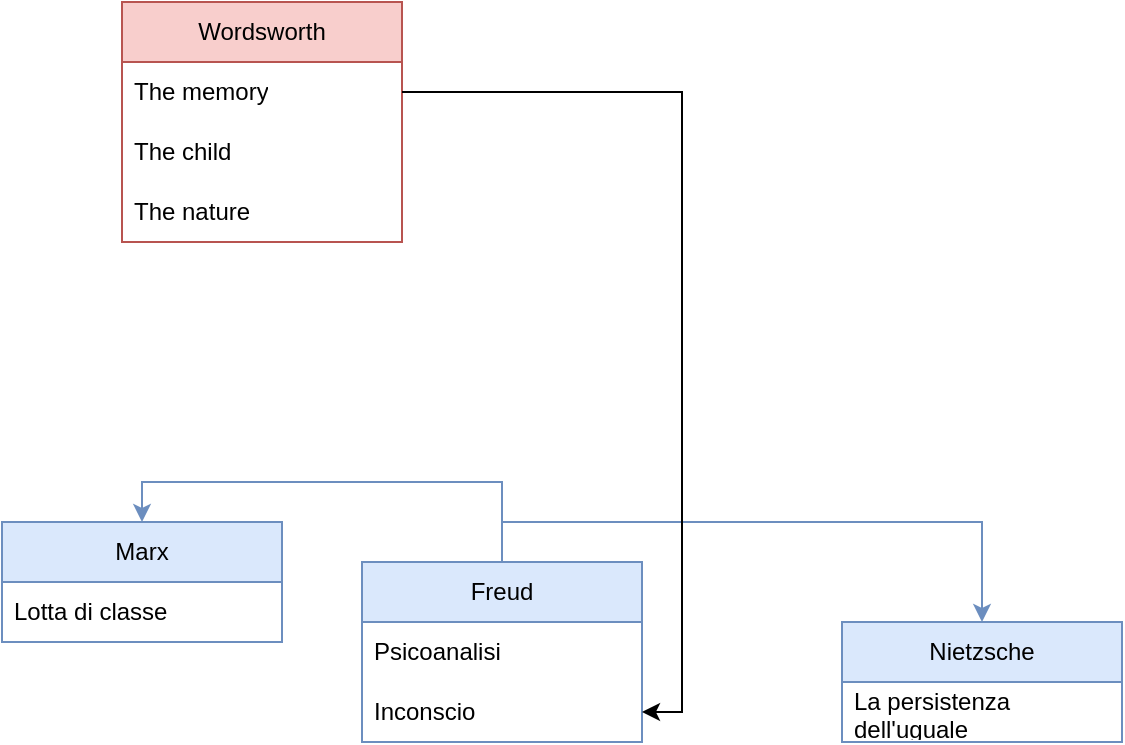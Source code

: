 <mxfile version="24.4.8" type="github">
  <diagram name="Pagina-1" id="5HzrOhLjGNv4g-PpX9X0">
    <mxGraphModel dx="748" dy="545" grid="1" gridSize="10" guides="1" tooltips="1" connect="1" arrows="1" fold="1" page="1" pageScale="1" pageWidth="827" pageHeight="1169" math="0" shadow="0">
      <root>
        <mxCell id="0" />
        <mxCell id="1" parent="0" />
        <mxCell id="OU2_6eiOhmHtuCGg0TQp-54" value="Wordsworth" style="swimlane;fontStyle=0;childLayout=stackLayout;horizontal=1;startSize=30;horizontalStack=0;resizeParent=1;resizeParentMax=0;resizeLast=0;collapsible=1;marginBottom=0;whiteSpace=wrap;html=1;fillColor=#f8cecc;strokeColor=#b85450;" vertex="1" parent="1">
          <mxGeometry x="190" y="250" width="140" height="120" as="geometry" />
        </mxCell>
        <mxCell id="OU2_6eiOhmHtuCGg0TQp-55" value="The memory" style="text;strokeColor=none;fillColor=none;align=left;verticalAlign=middle;spacingLeft=4;spacingRight=4;overflow=hidden;points=[[0,0.5],[1,0.5]];portConstraint=eastwest;rotatable=0;whiteSpace=wrap;html=1;" vertex="1" parent="OU2_6eiOhmHtuCGg0TQp-54">
          <mxGeometry y="30" width="140" height="30" as="geometry" />
        </mxCell>
        <mxCell id="OU2_6eiOhmHtuCGg0TQp-56" value="The child" style="text;strokeColor=none;fillColor=none;align=left;verticalAlign=middle;spacingLeft=4;spacingRight=4;overflow=hidden;points=[[0,0.5],[1,0.5]];portConstraint=eastwest;rotatable=0;whiteSpace=wrap;html=1;" vertex="1" parent="OU2_6eiOhmHtuCGg0TQp-54">
          <mxGeometry y="60" width="140" height="30" as="geometry" />
        </mxCell>
        <mxCell id="OU2_6eiOhmHtuCGg0TQp-57" value="The nature" style="text;strokeColor=none;fillColor=none;align=left;verticalAlign=middle;spacingLeft=4;spacingRight=4;overflow=hidden;points=[[0,0.5],[1,0.5]];portConstraint=eastwest;rotatable=0;whiteSpace=wrap;html=1;" vertex="1" parent="OU2_6eiOhmHtuCGg0TQp-54">
          <mxGeometry y="90" width="140" height="30" as="geometry" />
        </mxCell>
        <mxCell id="OU2_6eiOhmHtuCGg0TQp-67" style="edgeStyle=orthogonalEdgeStyle;rounded=0;orthogonalLoop=1;jettySize=auto;html=1;exitX=0.5;exitY=0;exitDx=0;exitDy=0;entryX=0.5;entryY=0;entryDx=0;entryDy=0;fillColor=#dae8fc;strokeColor=#6c8ebf;" edge="1" parent="1" source="OU2_6eiOhmHtuCGg0TQp-58" target="OU2_6eiOhmHtuCGg0TQp-63">
          <mxGeometry relative="1" as="geometry" />
        </mxCell>
        <mxCell id="OU2_6eiOhmHtuCGg0TQp-70" style="edgeStyle=orthogonalEdgeStyle;rounded=0;orthogonalLoop=1;jettySize=auto;html=1;exitX=0.5;exitY=0;exitDx=0;exitDy=0;entryX=0.5;entryY=0;entryDx=0;entryDy=0;fillColor=#dae8fc;strokeColor=#6c8ebf;" edge="1" parent="1" source="OU2_6eiOhmHtuCGg0TQp-58" target="OU2_6eiOhmHtuCGg0TQp-71">
          <mxGeometry relative="1" as="geometry">
            <mxPoint x="660" y="550" as="targetPoint" />
          </mxGeometry>
        </mxCell>
        <mxCell id="OU2_6eiOhmHtuCGg0TQp-58" value="Freud" style="swimlane;fontStyle=0;childLayout=stackLayout;horizontal=1;startSize=30;horizontalStack=0;resizeParent=1;resizeParentMax=0;resizeLast=0;collapsible=1;marginBottom=0;whiteSpace=wrap;html=1;fillColor=#dae8fc;strokeColor=#6c8ebf;" vertex="1" parent="1">
          <mxGeometry x="310" y="530" width="140" height="90" as="geometry" />
        </mxCell>
        <mxCell id="OU2_6eiOhmHtuCGg0TQp-59" value="Psicoanalisi" style="text;strokeColor=none;fillColor=none;align=left;verticalAlign=middle;spacingLeft=4;spacingRight=4;overflow=hidden;points=[[0,0.5],[1,0.5]];portConstraint=eastwest;rotatable=0;whiteSpace=wrap;html=1;" vertex="1" parent="OU2_6eiOhmHtuCGg0TQp-58">
          <mxGeometry y="30" width="140" height="30" as="geometry" />
        </mxCell>
        <mxCell id="OU2_6eiOhmHtuCGg0TQp-60" value="Inconscio" style="text;strokeColor=none;fillColor=none;align=left;verticalAlign=middle;spacingLeft=4;spacingRight=4;overflow=hidden;points=[[0,0.5],[1,0.5]];portConstraint=eastwest;rotatable=0;whiteSpace=wrap;html=1;" vertex="1" parent="OU2_6eiOhmHtuCGg0TQp-58">
          <mxGeometry y="60" width="140" height="30" as="geometry" />
        </mxCell>
        <mxCell id="OU2_6eiOhmHtuCGg0TQp-63" value="Marx" style="swimlane;fontStyle=0;childLayout=stackLayout;horizontal=1;startSize=30;horizontalStack=0;resizeParent=1;resizeParentMax=0;resizeLast=0;collapsible=1;marginBottom=0;whiteSpace=wrap;html=1;fillColor=#dae8fc;strokeColor=#6c8ebf;" vertex="1" parent="1">
          <mxGeometry x="130" y="510" width="140" height="60" as="geometry" />
        </mxCell>
        <mxCell id="OU2_6eiOhmHtuCGg0TQp-64" value="Lotta di classe" style="text;strokeColor=none;fillColor=none;align=left;verticalAlign=middle;spacingLeft=4;spacingRight=4;overflow=hidden;points=[[0,0.5],[1,0.5]];portConstraint=eastwest;rotatable=0;whiteSpace=wrap;html=1;" vertex="1" parent="OU2_6eiOhmHtuCGg0TQp-63">
          <mxGeometry y="30" width="140" height="30" as="geometry" />
        </mxCell>
        <mxCell id="OU2_6eiOhmHtuCGg0TQp-68" style="edgeStyle=orthogonalEdgeStyle;rounded=0;orthogonalLoop=1;jettySize=auto;html=1;exitX=1;exitY=0.5;exitDx=0;exitDy=0;entryX=1;entryY=0.5;entryDx=0;entryDy=0;" edge="1" parent="1" source="OU2_6eiOhmHtuCGg0TQp-55" target="OU2_6eiOhmHtuCGg0TQp-60">
          <mxGeometry relative="1" as="geometry" />
        </mxCell>
        <mxCell id="OU2_6eiOhmHtuCGg0TQp-71" value="Nietzsche" style="swimlane;fontStyle=0;childLayout=stackLayout;horizontal=1;startSize=30;horizontalStack=0;resizeParent=1;resizeParentMax=0;resizeLast=0;collapsible=1;marginBottom=0;whiteSpace=wrap;html=1;fillColor=#dae8fc;strokeColor=#6c8ebf;" vertex="1" parent="1">
          <mxGeometry x="550" y="560" width="140" height="60" as="geometry" />
        </mxCell>
        <mxCell id="OU2_6eiOhmHtuCGg0TQp-72" value="La persistenza dell&#39;uguale" style="text;strokeColor=none;fillColor=none;align=left;verticalAlign=middle;spacingLeft=4;spacingRight=4;overflow=hidden;points=[[0,0.5],[1,0.5]];portConstraint=eastwest;rotatable=0;whiteSpace=wrap;html=1;" vertex="1" parent="OU2_6eiOhmHtuCGg0TQp-71">
          <mxGeometry y="30" width="140" height="30" as="geometry" />
        </mxCell>
      </root>
    </mxGraphModel>
  </diagram>
</mxfile>

